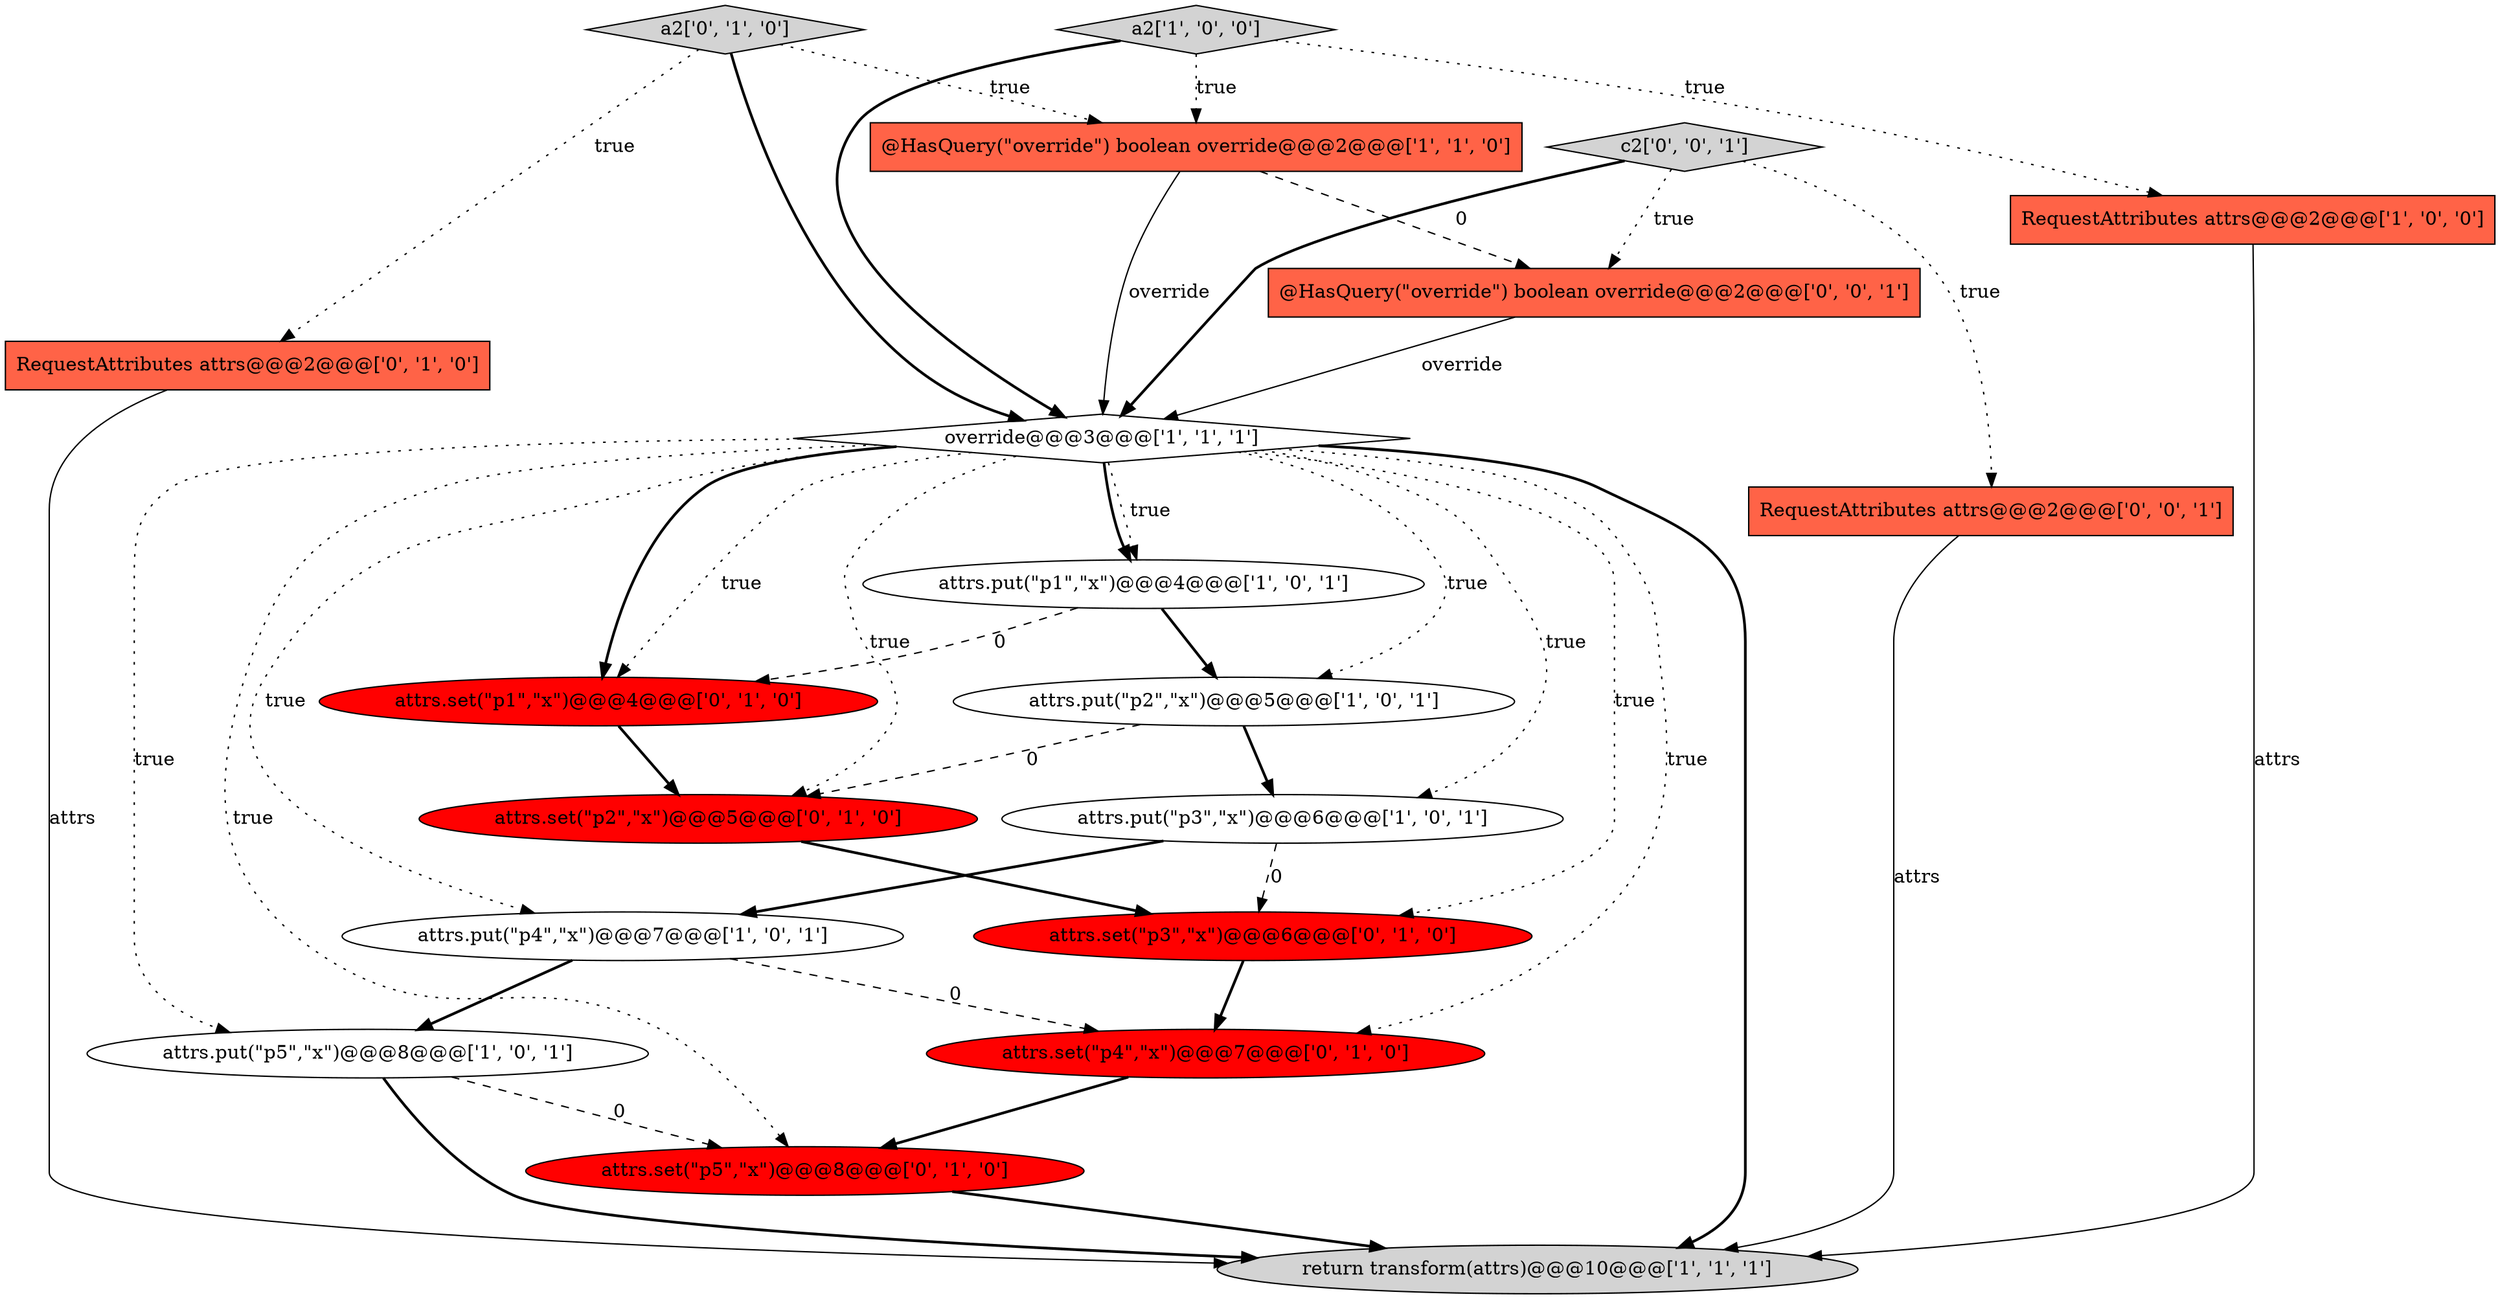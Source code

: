 digraph {
9 [style = filled, label = "attrs.put(\"p4\",\"x\")@@@7@@@['1', '0', '1']", fillcolor = white, shape = ellipse image = "AAA0AAABBB1BBB"];
16 [style = filled, label = "attrs.set(\"p3\",\"x\")@@@6@@@['0', '1', '0']", fillcolor = red, shape = ellipse image = "AAA1AAABBB2BBB"];
6 [style = filled, label = "return transform(attrs)@@@10@@@['1', '1', '1']", fillcolor = lightgray, shape = ellipse image = "AAA0AAABBB1BBB"];
14 [style = filled, label = "attrs.set(\"p2\",\"x\")@@@5@@@['0', '1', '0']", fillcolor = red, shape = ellipse image = "AAA1AAABBB2BBB"];
11 [style = filled, label = "attrs.set(\"p4\",\"x\")@@@7@@@['0', '1', '0']", fillcolor = red, shape = ellipse image = "AAA1AAABBB2BBB"];
3 [style = filled, label = "attrs.put(\"p2\",\"x\")@@@5@@@['1', '0', '1']", fillcolor = white, shape = ellipse image = "AAA0AAABBB1BBB"];
2 [style = filled, label = "attrs.put(\"p1\",\"x\")@@@4@@@['1', '0', '1']", fillcolor = white, shape = ellipse image = "AAA0AAABBB1BBB"];
17 [style = filled, label = "c2['0', '0', '1']", fillcolor = lightgray, shape = diamond image = "AAA0AAABBB3BBB"];
4 [style = filled, label = "a2['1', '0', '0']", fillcolor = lightgray, shape = diamond image = "AAA0AAABBB1BBB"];
1 [style = filled, label = "override@@@3@@@['1', '1', '1']", fillcolor = white, shape = diamond image = "AAA0AAABBB1BBB"];
13 [style = filled, label = "attrs.set(\"p1\",\"x\")@@@4@@@['0', '1', '0']", fillcolor = red, shape = ellipse image = "AAA1AAABBB2BBB"];
19 [style = filled, label = "@HasQuery(\"override\") boolean override@@@2@@@['0', '0', '1']", fillcolor = tomato, shape = box image = "AAA0AAABBB3BBB"];
10 [style = filled, label = "a2['0', '1', '0']", fillcolor = lightgray, shape = diamond image = "AAA0AAABBB2BBB"];
12 [style = filled, label = "attrs.set(\"p5\",\"x\")@@@8@@@['0', '1', '0']", fillcolor = red, shape = ellipse image = "AAA1AAABBB2BBB"];
18 [style = filled, label = "RequestAttributes attrs@@@2@@@['0', '0', '1']", fillcolor = tomato, shape = box image = "AAA0AAABBB3BBB"];
5 [style = filled, label = "RequestAttributes attrs@@@2@@@['1', '0', '0']", fillcolor = tomato, shape = box image = "AAA0AAABBB1BBB"];
0 [style = filled, label = "attrs.put(\"p5\",\"x\")@@@8@@@['1', '0', '1']", fillcolor = white, shape = ellipse image = "AAA0AAABBB1BBB"];
8 [style = filled, label = "attrs.put(\"p3\",\"x\")@@@6@@@['1', '0', '1']", fillcolor = white, shape = ellipse image = "AAA0AAABBB1BBB"];
15 [style = filled, label = "RequestAttributes attrs@@@2@@@['0', '1', '0']", fillcolor = tomato, shape = box image = "AAA0AAABBB2BBB"];
7 [style = filled, label = "@HasQuery(\"override\") boolean override@@@2@@@['1', '1', '0']", fillcolor = tomato, shape = box image = "AAA0AAABBB1BBB"];
14->16 [style = bold, label=""];
4->5 [style = dotted, label="true"];
8->16 [style = dashed, label="0"];
7->1 [style = solid, label="override"];
16->11 [style = bold, label=""];
9->0 [style = bold, label=""];
17->1 [style = bold, label=""];
17->18 [style = dotted, label="true"];
0->6 [style = bold, label=""];
2->3 [style = bold, label=""];
1->11 [style = dotted, label="true"];
4->7 [style = dotted, label="true"];
15->6 [style = solid, label="attrs"];
5->6 [style = solid, label="attrs"];
11->12 [style = bold, label=""];
1->14 [style = dotted, label="true"];
0->12 [style = dashed, label="0"];
12->6 [style = bold, label=""];
1->13 [style = bold, label=""];
1->3 [style = dotted, label="true"];
10->15 [style = dotted, label="true"];
1->13 [style = dotted, label="true"];
1->6 [style = bold, label=""];
19->1 [style = solid, label="override"];
7->19 [style = dashed, label="0"];
2->13 [style = dashed, label="0"];
18->6 [style = solid, label="attrs"];
1->9 [style = dotted, label="true"];
3->8 [style = bold, label=""];
1->12 [style = dotted, label="true"];
17->19 [style = dotted, label="true"];
1->8 [style = dotted, label="true"];
8->9 [style = bold, label=""];
9->11 [style = dashed, label="0"];
1->16 [style = dotted, label="true"];
1->2 [style = bold, label=""];
1->0 [style = dotted, label="true"];
4->1 [style = bold, label=""];
3->14 [style = dashed, label="0"];
1->2 [style = dotted, label="true"];
10->1 [style = bold, label=""];
13->14 [style = bold, label=""];
10->7 [style = dotted, label="true"];
}
